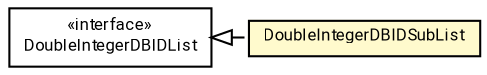 #!/usr/local/bin/dot
#
# Class diagram 
# Generated by UMLGraph version R5_7_2-60-g0e99a6 (http://www.spinellis.gr/umlgraph/)
#

digraph G {
	graph [fontnames="svg"]
	edge [fontname="Roboto",fontsize=7,labelfontname="Roboto",labelfontsize=7,color="black"];
	node [fontname="Roboto",fontcolor="black",fontsize=8,shape=plaintext,margin=0,width=0,height=0];
	nodesep=0.15;
	ranksep=0.25;
	rankdir=LR;
	// de.lmu.ifi.dbs.elki.database.ids.integer.DoubleIntegerDBIDSubList
	c3530501 [label=<<table title="de.lmu.ifi.dbs.elki.database.ids.integer.DoubleIntegerDBIDSubList" border="0" cellborder="1" cellspacing="0" cellpadding="2" bgcolor="lemonChiffon" href="DoubleIntegerDBIDSubList.html" target="_parent">
		<tr><td><table border="0" cellspacing="0" cellpadding="1">
		<tr><td align="center" balign="center"> <font face="Roboto">DoubleIntegerDBIDSubList</font> </td></tr>
		</table></td></tr>
		</table>>, URL="DoubleIntegerDBIDSubList.html"];
	// de.lmu.ifi.dbs.elki.database.ids.integer.DoubleIntegerDBIDList
	c3530504 [label=<<table title="de.lmu.ifi.dbs.elki.database.ids.integer.DoubleIntegerDBIDList" border="0" cellborder="1" cellspacing="0" cellpadding="2" href="DoubleIntegerDBIDList.html" target="_parent">
		<tr><td><table border="0" cellspacing="0" cellpadding="1">
		<tr><td align="center" balign="center"> &#171;interface&#187; </td></tr>
		<tr><td align="center" balign="center"> <font face="Roboto">DoubleIntegerDBIDList</font> </td></tr>
		</table></td></tr>
		</table>>, URL="DoubleIntegerDBIDList.html"];
	// de.lmu.ifi.dbs.elki.database.ids.integer.DoubleIntegerDBIDSubList implements de.lmu.ifi.dbs.elki.database.ids.integer.DoubleIntegerDBIDList
	c3530504 -> c3530501 [arrowtail=empty,style=dashed,dir=back,weight=9];
}

